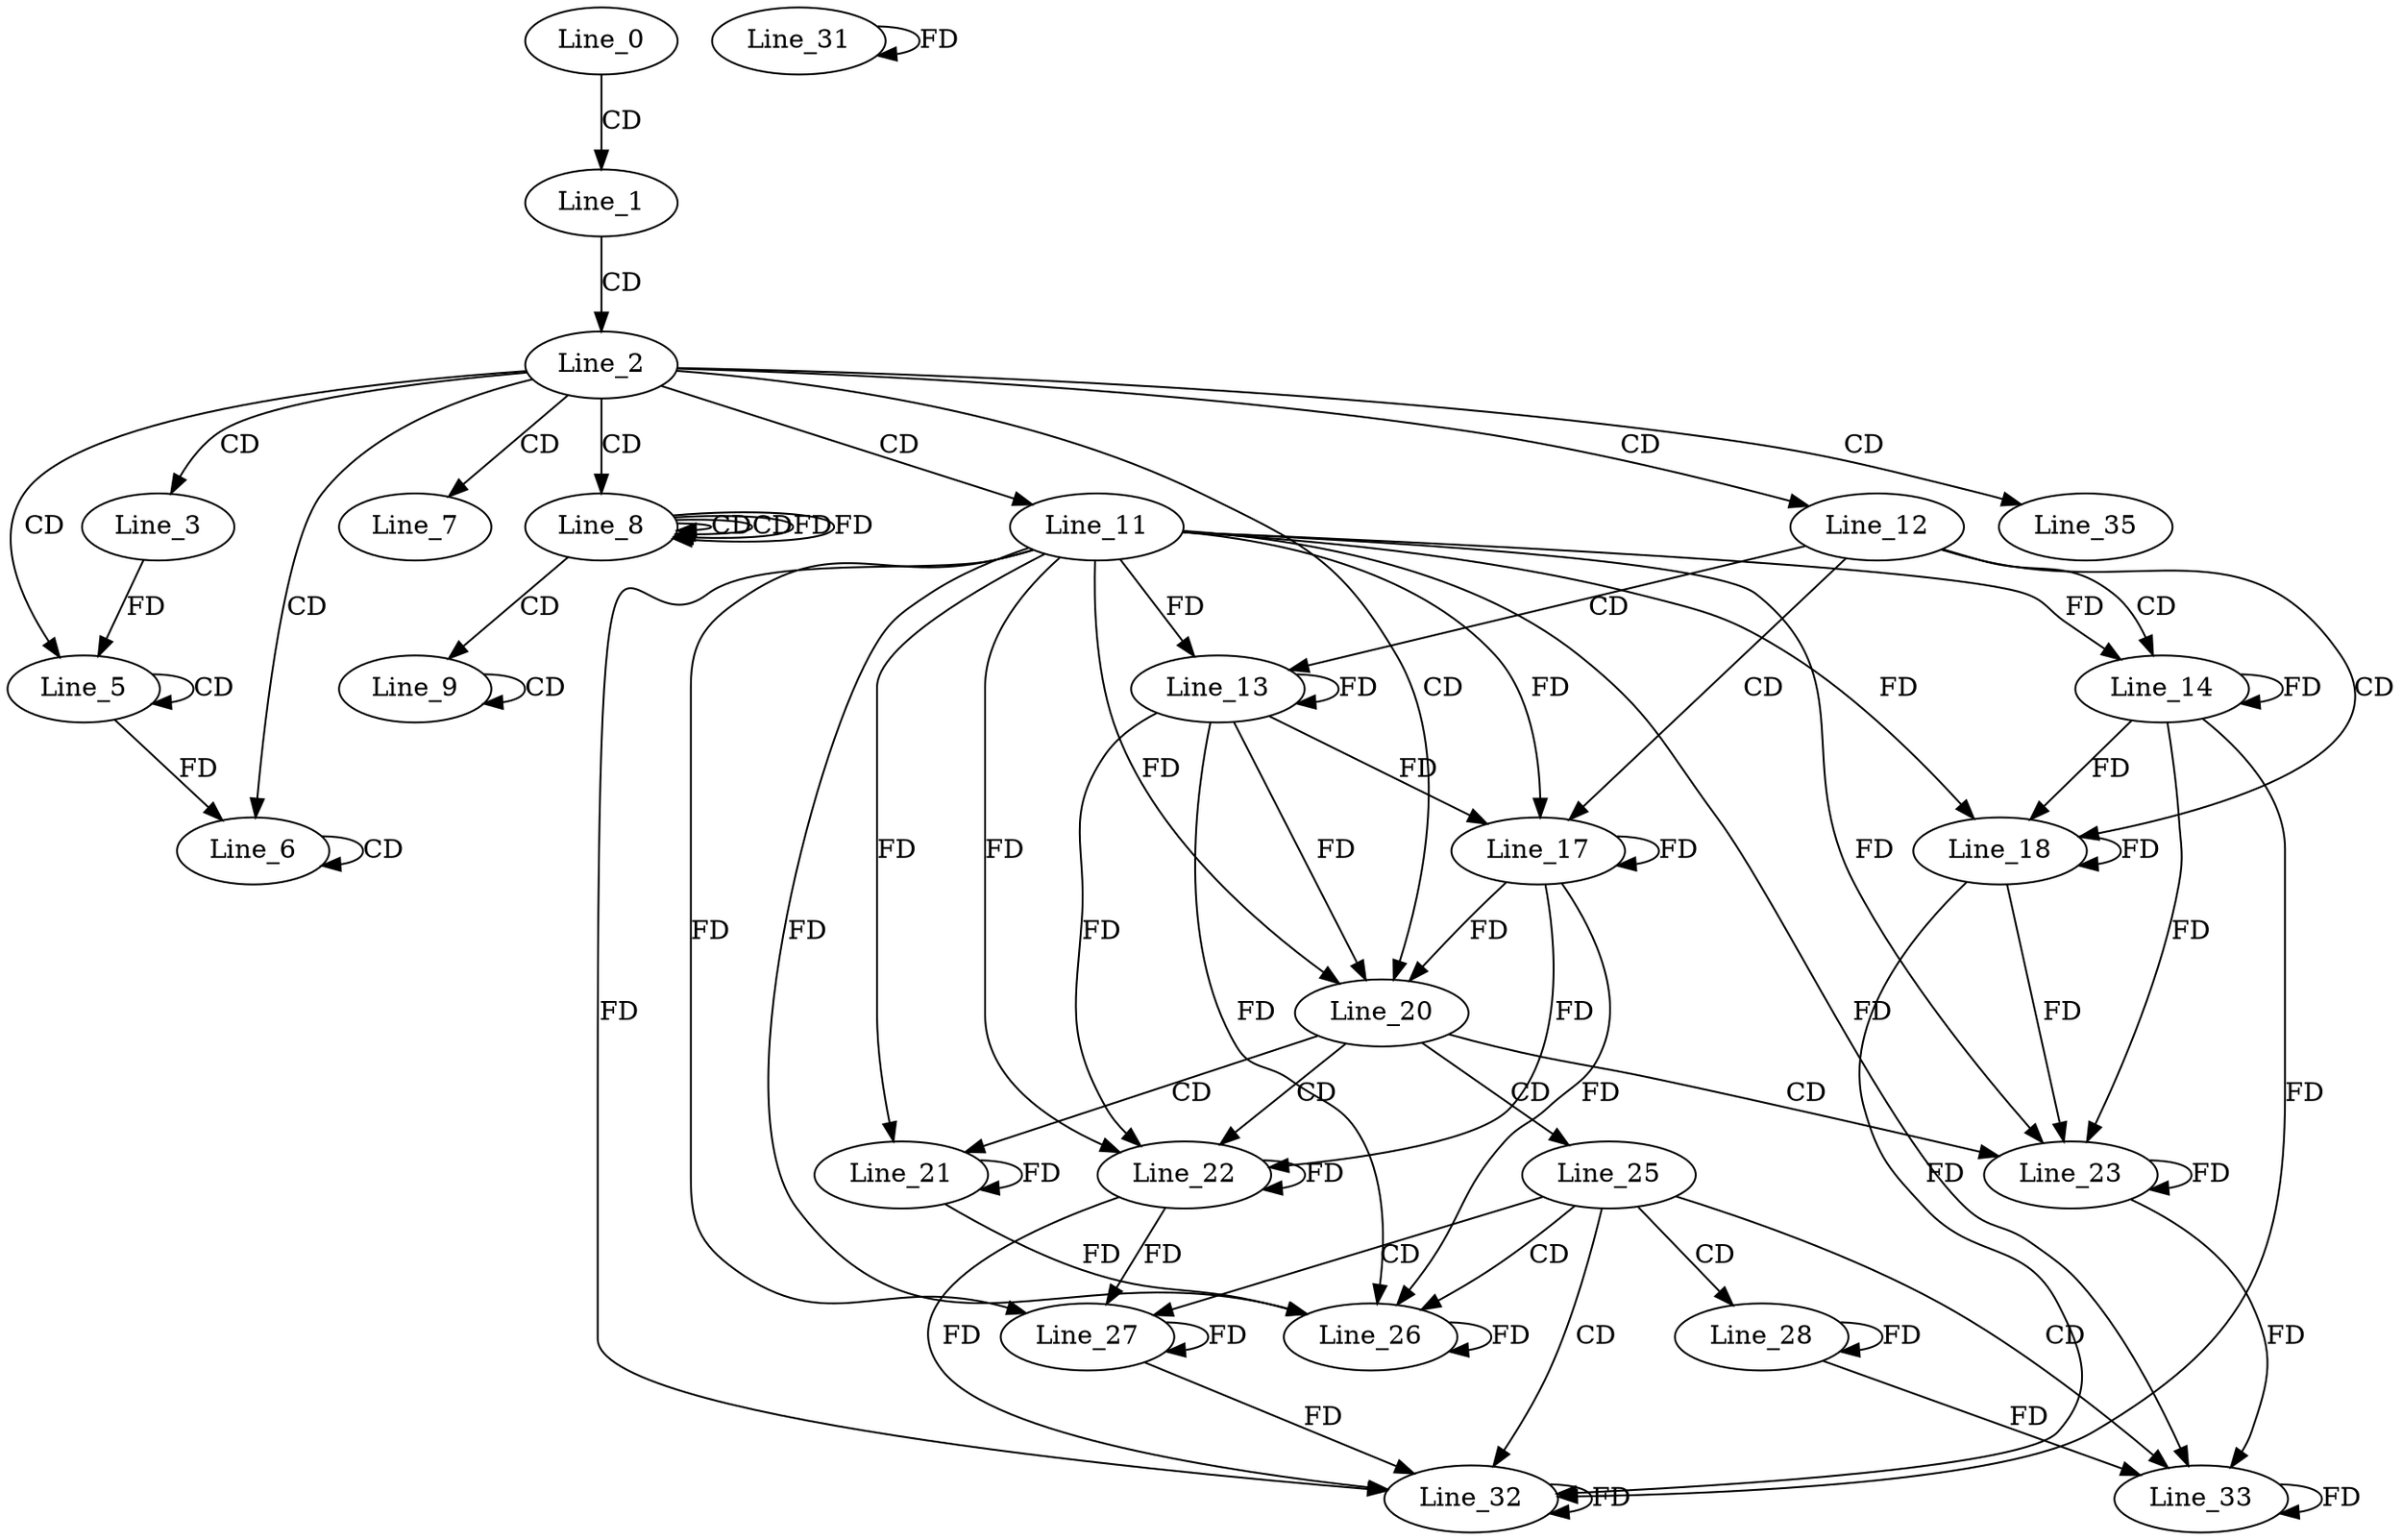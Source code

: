digraph G {
  Line_0;
  Line_1;
  Line_2;
  Line_3;
  Line_5;
  Line_5;
  Line_6;
  Line_6;
  Line_7;
  Line_8;
  Line_8;
  Line_8;
  Line_9;
  Line_9;
  Line_11;
  Line_12;
  Line_13;
  Line_14;
  Line_17;
  Line_18;
  Line_20;
  Line_21;
  Line_22;
  Line_23;
  Line_25;
  Line_26;
  Line_27;
  Line_28;
  Line_31;
  Line_32;
  Line_33;
  Line_35;
  Line_0 -> Line_1 [ label="CD" ];
  Line_1 -> Line_2 [ label="CD" ];
  Line_2 -> Line_3 [ label="CD" ];
  Line_2 -> Line_5 [ label="CD" ];
  Line_5 -> Line_5 [ label="CD" ];
  Line_3 -> Line_5 [ label="FD" ];
  Line_2 -> Line_6 [ label="CD" ];
  Line_6 -> Line_6 [ label="CD" ];
  Line_5 -> Line_6 [ label="FD" ];
  Line_2 -> Line_7 [ label="CD" ];
  Line_2 -> Line_8 [ label="CD" ];
  Line_8 -> Line_8 [ label="CD" ];
  Line_8 -> Line_8 [ label="CD" ];
  Line_8 -> Line_8 [ label="FD" ];
  Line_8 -> Line_9 [ label="CD" ];
  Line_9 -> Line_9 [ label="CD" ];
  Line_2 -> Line_11 [ label="CD" ];
  Line_2 -> Line_12 [ label="CD" ];
  Line_12 -> Line_13 [ label="CD" ];
  Line_11 -> Line_13 [ label="FD" ];
  Line_13 -> Line_13 [ label="FD" ];
  Line_12 -> Line_14 [ label="CD" ];
  Line_11 -> Line_14 [ label="FD" ];
  Line_14 -> Line_14 [ label="FD" ];
  Line_12 -> Line_17 [ label="CD" ];
  Line_11 -> Line_17 [ label="FD" ];
  Line_13 -> Line_17 [ label="FD" ];
  Line_17 -> Line_17 [ label="FD" ];
  Line_12 -> Line_18 [ label="CD" ];
  Line_11 -> Line_18 [ label="FD" ];
  Line_14 -> Line_18 [ label="FD" ];
  Line_18 -> Line_18 [ label="FD" ];
  Line_2 -> Line_20 [ label="CD" ];
  Line_11 -> Line_20 [ label="FD" ];
  Line_13 -> Line_20 [ label="FD" ];
  Line_17 -> Line_20 [ label="FD" ];
  Line_20 -> Line_21 [ label="CD" ];
  Line_11 -> Line_21 [ label="FD" ];
  Line_21 -> Line_21 [ label="FD" ];
  Line_20 -> Line_22 [ label="CD" ];
  Line_11 -> Line_22 [ label="FD" ];
  Line_22 -> Line_22 [ label="FD" ];
  Line_13 -> Line_22 [ label="FD" ];
  Line_17 -> Line_22 [ label="FD" ];
  Line_20 -> Line_23 [ label="CD" ];
  Line_11 -> Line_23 [ label="FD" ];
  Line_23 -> Line_23 [ label="FD" ];
  Line_14 -> Line_23 [ label="FD" ];
  Line_18 -> Line_23 [ label="FD" ];
  Line_20 -> Line_25 [ label="CD" ];
  Line_25 -> Line_26 [ label="CD" ];
  Line_11 -> Line_26 [ label="FD" ];
  Line_21 -> Line_26 [ label="FD" ];
  Line_26 -> Line_26 [ label="FD" ];
  Line_13 -> Line_26 [ label="FD" ];
  Line_17 -> Line_26 [ label="FD" ];
  Line_25 -> Line_27 [ label="CD" ];
  Line_11 -> Line_27 [ label="FD" ];
  Line_22 -> Line_27 [ label="FD" ];
  Line_27 -> Line_27 [ label="FD" ];
  Line_25 -> Line_28 [ label="CD" ];
  Line_28 -> Line_28 [ label="FD" ];
  Line_31 -> Line_31 [ label="FD" ];
  Line_25 -> Line_32 [ label="CD" ];
  Line_11 -> Line_32 [ label="FD" ];
  Line_22 -> Line_32 [ label="FD" ];
  Line_27 -> Line_32 [ label="FD" ];
  Line_32 -> Line_32 [ label="FD" ];
  Line_14 -> Line_32 [ label="FD" ];
  Line_18 -> Line_32 [ label="FD" ];
  Line_25 -> Line_33 [ label="CD" ];
  Line_11 -> Line_33 [ label="FD" ];
  Line_23 -> Line_33 [ label="FD" ];
  Line_28 -> Line_33 [ label="FD" ];
  Line_33 -> Line_33 [ label="FD" ];
  Line_2 -> Line_35 [ label="CD" ];
  Line_8 -> Line_8 [ label="FD" ];
}
